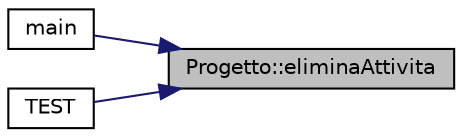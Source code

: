 digraph "Progetto::eliminaAttivita"
{
 // LATEX_PDF_SIZE
  edge [fontname="Helvetica",fontsize="10",labelfontname="Helvetica",labelfontsize="10"];
  node [fontname="Helvetica",fontsize="10",shape=record];
  rankdir="RL";
  Node53 [label="Progetto::eliminaAttivita",height=0.2,width=0.4,color="black", fillcolor="grey75", style="filled", fontcolor="black",tooltip="eliminazione di un'attivita' dal progetto"];
  Node53 -> Node54 [dir="back",color="midnightblue",fontsize="10",style="solid",fontname="Helvetica"];
  Node54 [label="main",height=0.2,width=0.4,color="black", fillcolor="white", style="filled",URL="$main_8cpp.html#a840291bc02cba5474a4cb46a9b9566fe",tooltip=" "];
  Node53 -> Node55 [dir="back",color="midnightblue",fontsize="10",style="solid",fontname="Helvetica"];
  Node55 [label="TEST",height=0.2,width=0.4,color="black", fillcolor="white", style="filled",URL="$test_8cpp.html#a6742edfc6016034907008dd8f60e8ea7",tooltip=" "];
}
